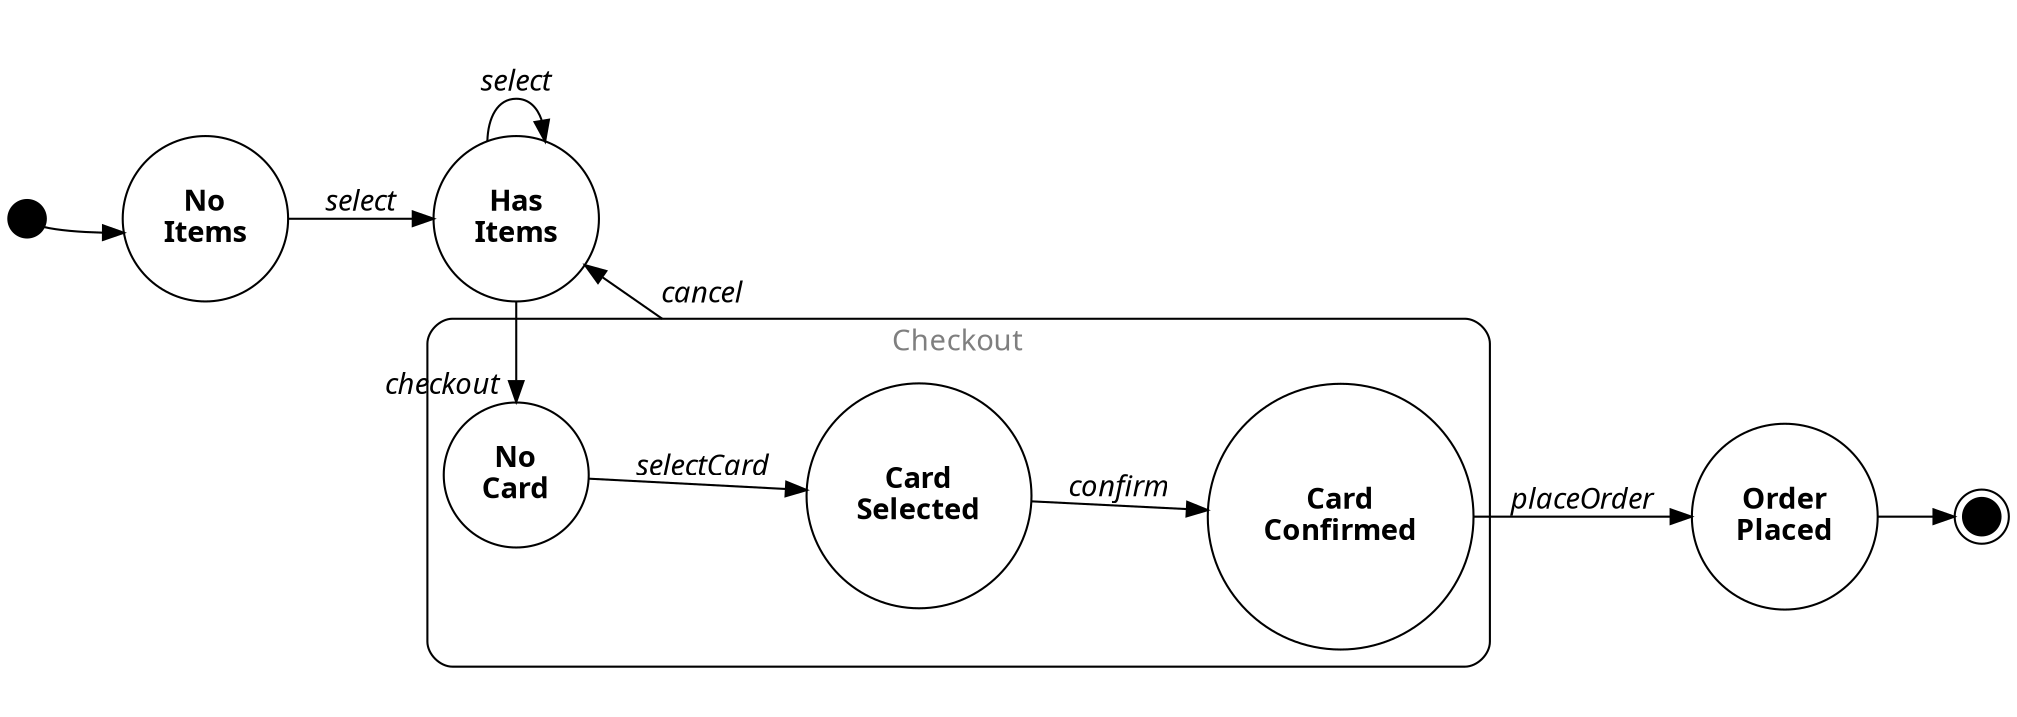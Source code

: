 digraph checkout_fsm {
  splines=true;
  compound=true;
  rankdir=LR;

  edge [ fontname = "Cabin Italic" ];
  node [ fontname = "Cabin Bold" ];
  graph [ fontname = "Cabin", fontcolor = "gray50" ];

  node [shape = point, width = .25, height = .25 ];
  Initial;
  End [peripheries=2];

  node [shape = circle, dmargin=0, width=0.5, height=0.5 ];

  subgraph cluster0 {
    style=rounded;
    color=black;
    label = "Checkout";

    NoCard [ label = "No\nCard" ];
    CardSelected [ label = "Card\nSelected" ];
    CardConfirmed [ label = "Card\nConfirmed" ];
  }

  NoItems [ label = "No\nItems" ];
  HasItems [ label = "Has\nItems" ];
  OrderPlaced [ label = "Order\nPlaced" ];
  invis_checkout [ style=invis, label="" ];

  Initial -> NoItems;

  NoItems -> HasItems [ label = "select" ];
  HasItems -> HasItems [ label = "select" ];
  HasItems -> NoCard [ headlabel = "checkout  " ];
  
  invis_checkout -> NoCard [ style=invis ];

  CardSelected -> CardConfirmed [ label = "confirm" ];
  NoCard -> CardSelected [ label = "selectCard" ];

  # just for placement.
  CardSelected -> HasItems [ label = "cancel", ltail=cluster0 ];

  CardConfirmed -> OrderPlaced [ label = "placeOrder" ];
  OrderPlaced -> End;

  {rank=same Initial} -> {rank=same NoItems invis_checkout} -> {rank=same OrderPlaced} [style=invis]
}

